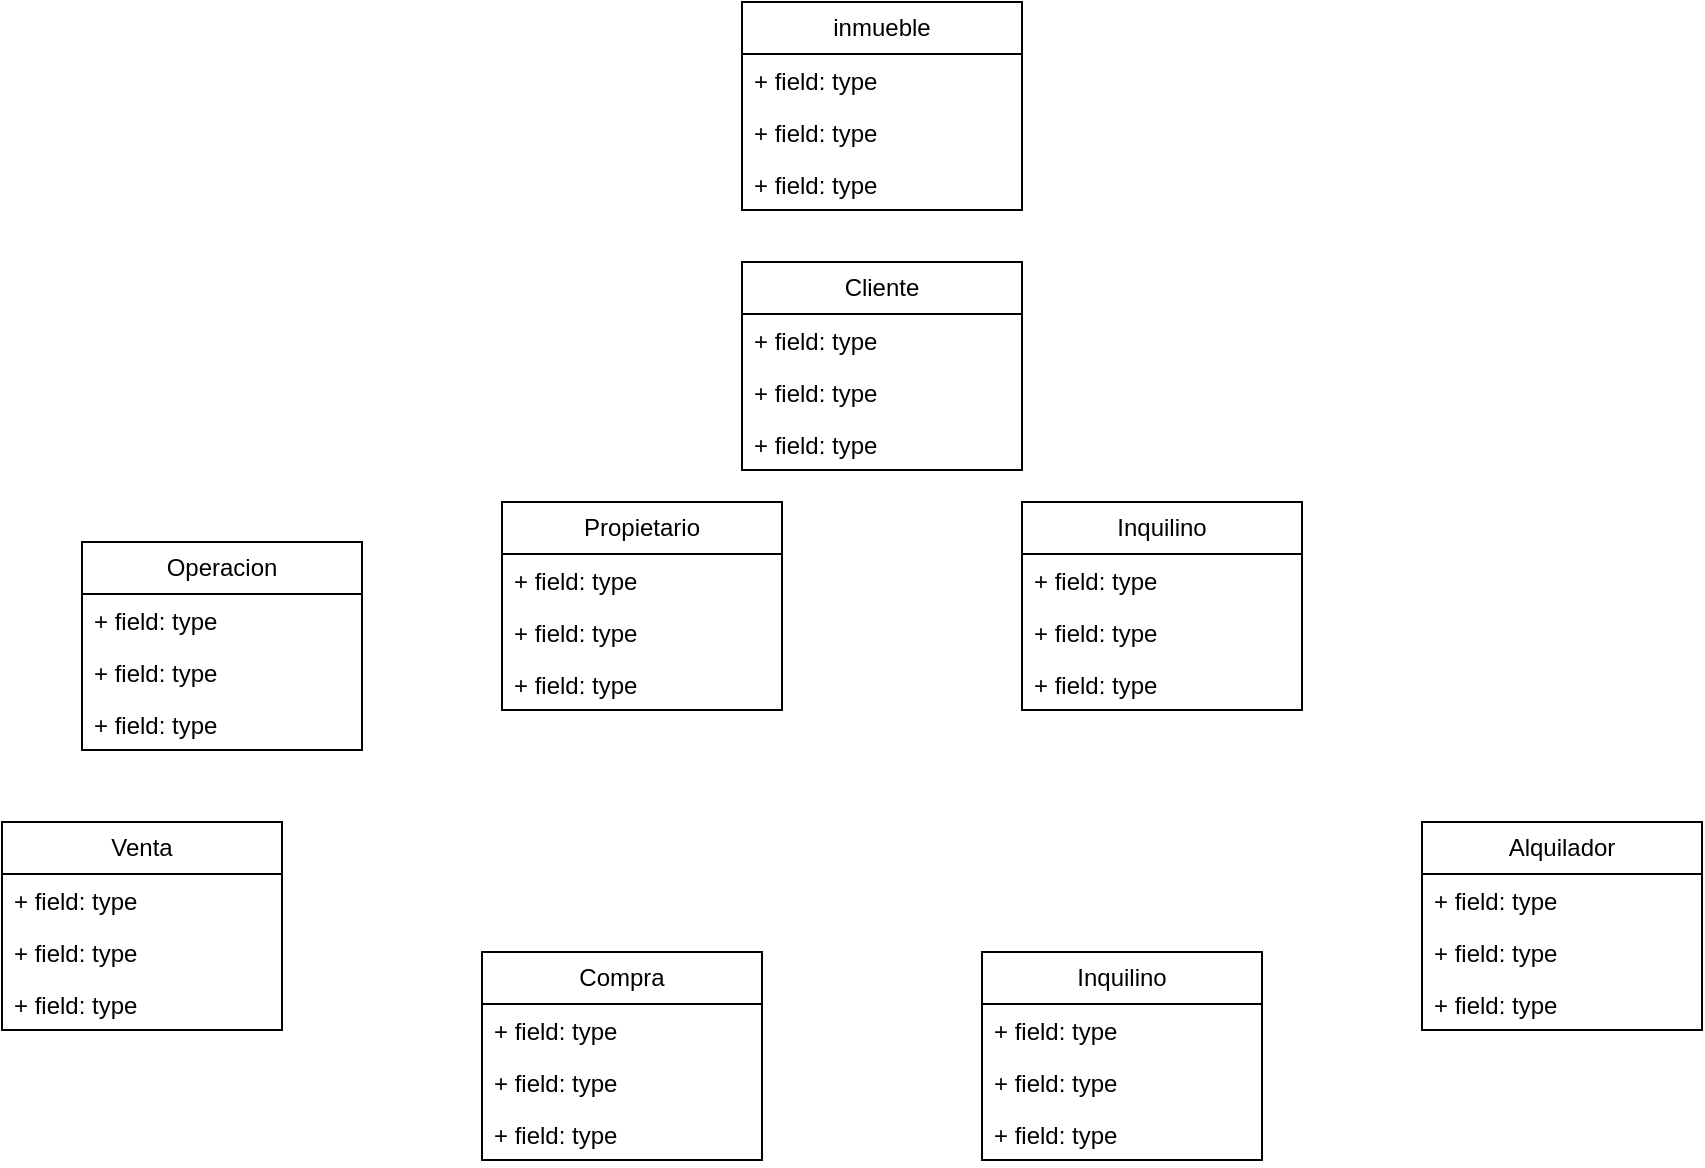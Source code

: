 <mxfile version="24.8.3">
  <diagram name="Page-1" id="ZbKzCAHiiu4x-9oGtdj1">
    <mxGraphModel dx="1340" dy="1367" grid="1" gridSize="10" guides="1" tooltips="1" connect="1" arrows="1" fold="1" page="1" pageScale="1" pageWidth="1400" pageHeight="850" math="0" shadow="0">
      <root>
        <mxCell id="0" />
        <mxCell id="1" parent="0" />
        <mxCell id="gaHI0QElZg9MYQtUjoZq-1" value="Operacion" style="swimlane;fontStyle=0;childLayout=stackLayout;horizontal=1;startSize=26;fillColor=none;horizontalStack=0;resizeParent=1;resizeParentMax=0;resizeLast=0;collapsible=1;marginBottom=0;whiteSpace=wrap;html=1;" vertex="1" parent="1">
          <mxGeometry x="410" y="220" width="140" height="104" as="geometry" />
        </mxCell>
        <mxCell id="gaHI0QElZg9MYQtUjoZq-2" value="+ field: type" style="text;strokeColor=none;fillColor=none;align=left;verticalAlign=top;spacingLeft=4;spacingRight=4;overflow=hidden;rotatable=0;points=[[0,0.5],[1,0.5]];portConstraint=eastwest;whiteSpace=wrap;html=1;" vertex="1" parent="gaHI0QElZg9MYQtUjoZq-1">
          <mxGeometry y="26" width="140" height="26" as="geometry" />
        </mxCell>
        <mxCell id="gaHI0QElZg9MYQtUjoZq-3" value="+ field: type" style="text;strokeColor=none;fillColor=none;align=left;verticalAlign=top;spacingLeft=4;spacingRight=4;overflow=hidden;rotatable=0;points=[[0,0.5],[1,0.5]];portConstraint=eastwest;whiteSpace=wrap;html=1;" vertex="1" parent="gaHI0QElZg9MYQtUjoZq-1">
          <mxGeometry y="52" width="140" height="26" as="geometry" />
        </mxCell>
        <mxCell id="gaHI0QElZg9MYQtUjoZq-4" value="+ field: type" style="text;strokeColor=none;fillColor=none;align=left;verticalAlign=top;spacingLeft=4;spacingRight=4;overflow=hidden;rotatable=0;points=[[0,0.5],[1,0.5]];portConstraint=eastwest;whiteSpace=wrap;html=1;" vertex="1" parent="gaHI0QElZg9MYQtUjoZq-1">
          <mxGeometry y="78" width="140" height="26" as="geometry" />
        </mxCell>
        <mxCell id="gaHI0QElZg9MYQtUjoZq-5" value="Venta" style="swimlane;fontStyle=0;childLayout=stackLayout;horizontal=1;startSize=26;fillColor=none;horizontalStack=0;resizeParent=1;resizeParentMax=0;resizeLast=0;collapsible=1;marginBottom=0;whiteSpace=wrap;html=1;" vertex="1" parent="1">
          <mxGeometry x="370" y="360" width="140" height="104" as="geometry" />
        </mxCell>
        <mxCell id="gaHI0QElZg9MYQtUjoZq-6" value="+ field: type" style="text;strokeColor=none;fillColor=none;align=left;verticalAlign=top;spacingLeft=4;spacingRight=4;overflow=hidden;rotatable=0;points=[[0,0.5],[1,0.5]];portConstraint=eastwest;whiteSpace=wrap;html=1;" vertex="1" parent="gaHI0QElZg9MYQtUjoZq-5">
          <mxGeometry y="26" width="140" height="26" as="geometry" />
        </mxCell>
        <mxCell id="gaHI0QElZg9MYQtUjoZq-7" value="+ field: type" style="text;strokeColor=none;fillColor=none;align=left;verticalAlign=top;spacingLeft=4;spacingRight=4;overflow=hidden;rotatable=0;points=[[0,0.5],[1,0.5]];portConstraint=eastwest;whiteSpace=wrap;html=1;" vertex="1" parent="gaHI0QElZg9MYQtUjoZq-5">
          <mxGeometry y="52" width="140" height="26" as="geometry" />
        </mxCell>
        <mxCell id="gaHI0QElZg9MYQtUjoZq-8" value="+ field: type" style="text;strokeColor=none;fillColor=none;align=left;verticalAlign=top;spacingLeft=4;spacingRight=4;overflow=hidden;rotatable=0;points=[[0,0.5],[1,0.5]];portConstraint=eastwest;whiteSpace=wrap;html=1;" vertex="1" parent="gaHI0QElZg9MYQtUjoZq-5">
          <mxGeometry y="78" width="140" height="26" as="geometry" />
        </mxCell>
        <mxCell id="gaHI0QElZg9MYQtUjoZq-9" value="Compra" style="swimlane;fontStyle=0;childLayout=stackLayout;horizontal=1;startSize=26;fillColor=none;horizontalStack=0;resizeParent=1;resizeParentMax=0;resizeLast=0;collapsible=1;marginBottom=0;whiteSpace=wrap;html=1;" vertex="1" parent="1">
          <mxGeometry x="610" y="425" width="140" height="104" as="geometry" />
        </mxCell>
        <mxCell id="gaHI0QElZg9MYQtUjoZq-10" value="+ field: type" style="text;strokeColor=none;fillColor=none;align=left;verticalAlign=top;spacingLeft=4;spacingRight=4;overflow=hidden;rotatable=0;points=[[0,0.5],[1,0.5]];portConstraint=eastwest;whiteSpace=wrap;html=1;" vertex="1" parent="gaHI0QElZg9MYQtUjoZq-9">
          <mxGeometry y="26" width="140" height="26" as="geometry" />
        </mxCell>
        <mxCell id="gaHI0QElZg9MYQtUjoZq-11" value="+ field: type" style="text;strokeColor=none;fillColor=none;align=left;verticalAlign=top;spacingLeft=4;spacingRight=4;overflow=hidden;rotatable=0;points=[[0,0.5],[1,0.5]];portConstraint=eastwest;whiteSpace=wrap;html=1;" vertex="1" parent="gaHI0QElZg9MYQtUjoZq-9">
          <mxGeometry y="52" width="140" height="26" as="geometry" />
        </mxCell>
        <mxCell id="gaHI0QElZg9MYQtUjoZq-12" value="+ field: type" style="text;strokeColor=none;fillColor=none;align=left;verticalAlign=top;spacingLeft=4;spacingRight=4;overflow=hidden;rotatable=0;points=[[0,0.5],[1,0.5]];portConstraint=eastwest;whiteSpace=wrap;html=1;" vertex="1" parent="gaHI0QElZg9MYQtUjoZq-9">
          <mxGeometry y="78" width="140" height="26" as="geometry" />
        </mxCell>
        <mxCell id="gaHI0QElZg9MYQtUjoZq-13" value="Inquilino" style="swimlane;fontStyle=0;childLayout=stackLayout;horizontal=1;startSize=26;fillColor=none;horizontalStack=0;resizeParent=1;resizeParentMax=0;resizeLast=0;collapsible=1;marginBottom=0;whiteSpace=wrap;html=1;" vertex="1" parent="1">
          <mxGeometry x="860" y="425" width="140" height="104" as="geometry" />
        </mxCell>
        <mxCell id="gaHI0QElZg9MYQtUjoZq-14" value="+ field: type" style="text;strokeColor=none;fillColor=none;align=left;verticalAlign=top;spacingLeft=4;spacingRight=4;overflow=hidden;rotatable=0;points=[[0,0.5],[1,0.5]];portConstraint=eastwest;whiteSpace=wrap;html=1;" vertex="1" parent="gaHI0QElZg9MYQtUjoZq-13">
          <mxGeometry y="26" width="140" height="26" as="geometry" />
        </mxCell>
        <mxCell id="gaHI0QElZg9MYQtUjoZq-15" value="+ field: type" style="text;strokeColor=none;fillColor=none;align=left;verticalAlign=top;spacingLeft=4;spacingRight=4;overflow=hidden;rotatable=0;points=[[0,0.5],[1,0.5]];portConstraint=eastwest;whiteSpace=wrap;html=1;" vertex="1" parent="gaHI0QElZg9MYQtUjoZq-13">
          <mxGeometry y="52" width="140" height="26" as="geometry" />
        </mxCell>
        <mxCell id="gaHI0QElZg9MYQtUjoZq-16" value="+ field: type" style="text;strokeColor=none;fillColor=none;align=left;verticalAlign=top;spacingLeft=4;spacingRight=4;overflow=hidden;rotatable=0;points=[[0,0.5],[1,0.5]];portConstraint=eastwest;whiteSpace=wrap;html=1;" vertex="1" parent="gaHI0QElZg9MYQtUjoZq-13">
          <mxGeometry y="78" width="140" height="26" as="geometry" />
        </mxCell>
        <mxCell id="gaHI0QElZg9MYQtUjoZq-17" value="Alquilador" style="swimlane;fontStyle=0;childLayout=stackLayout;horizontal=1;startSize=26;fillColor=none;horizontalStack=0;resizeParent=1;resizeParentMax=0;resizeLast=0;collapsible=1;marginBottom=0;whiteSpace=wrap;html=1;" vertex="1" parent="1">
          <mxGeometry x="1080" y="360" width="140" height="104" as="geometry" />
        </mxCell>
        <mxCell id="gaHI0QElZg9MYQtUjoZq-18" value="+ field: type" style="text;strokeColor=none;fillColor=none;align=left;verticalAlign=top;spacingLeft=4;spacingRight=4;overflow=hidden;rotatable=0;points=[[0,0.5],[1,0.5]];portConstraint=eastwest;whiteSpace=wrap;html=1;" vertex="1" parent="gaHI0QElZg9MYQtUjoZq-17">
          <mxGeometry y="26" width="140" height="26" as="geometry" />
        </mxCell>
        <mxCell id="gaHI0QElZg9MYQtUjoZq-19" value="+ field: type" style="text;strokeColor=none;fillColor=none;align=left;verticalAlign=top;spacingLeft=4;spacingRight=4;overflow=hidden;rotatable=0;points=[[0,0.5],[1,0.5]];portConstraint=eastwest;whiteSpace=wrap;html=1;" vertex="1" parent="gaHI0QElZg9MYQtUjoZq-17">
          <mxGeometry y="52" width="140" height="26" as="geometry" />
        </mxCell>
        <mxCell id="gaHI0QElZg9MYQtUjoZq-20" value="+ field: type" style="text;strokeColor=none;fillColor=none;align=left;verticalAlign=top;spacingLeft=4;spacingRight=4;overflow=hidden;rotatable=0;points=[[0,0.5],[1,0.5]];portConstraint=eastwest;whiteSpace=wrap;html=1;" vertex="1" parent="gaHI0QElZg9MYQtUjoZq-17">
          <mxGeometry y="78" width="140" height="26" as="geometry" />
        </mxCell>
        <mxCell id="gaHI0QElZg9MYQtUjoZq-21" value="Propietario" style="swimlane;fontStyle=0;childLayout=stackLayout;horizontal=1;startSize=26;fillColor=none;horizontalStack=0;resizeParent=1;resizeParentMax=0;resizeLast=0;collapsible=1;marginBottom=0;whiteSpace=wrap;html=1;" vertex="1" parent="1">
          <mxGeometry x="620" y="200" width="140" height="104" as="geometry" />
        </mxCell>
        <mxCell id="gaHI0QElZg9MYQtUjoZq-22" value="+ field: type" style="text;strokeColor=none;fillColor=none;align=left;verticalAlign=top;spacingLeft=4;spacingRight=4;overflow=hidden;rotatable=0;points=[[0,0.5],[1,0.5]];portConstraint=eastwest;whiteSpace=wrap;html=1;" vertex="1" parent="gaHI0QElZg9MYQtUjoZq-21">
          <mxGeometry y="26" width="140" height="26" as="geometry" />
        </mxCell>
        <mxCell id="gaHI0QElZg9MYQtUjoZq-23" value="+ field: type" style="text;strokeColor=none;fillColor=none;align=left;verticalAlign=top;spacingLeft=4;spacingRight=4;overflow=hidden;rotatable=0;points=[[0,0.5],[1,0.5]];portConstraint=eastwest;whiteSpace=wrap;html=1;" vertex="1" parent="gaHI0QElZg9MYQtUjoZq-21">
          <mxGeometry y="52" width="140" height="26" as="geometry" />
        </mxCell>
        <mxCell id="gaHI0QElZg9MYQtUjoZq-24" value="+ field: type" style="text;strokeColor=none;fillColor=none;align=left;verticalAlign=top;spacingLeft=4;spacingRight=4;overflow=hidden;rotatable=0;points=[[0,0.5],[1,0.5]];portConstraint=eastwest;whiteSpace=wrap;html=1;" vertex="1" parent="gaHI0QElZg9MYQtUjoZq-21">
          <mxGeometry y="78" width="140" height="26" as="geometry" />
        </mxCell>
        <mxCell id="gaHI0QElZg9MYQtUjoZq-25" value="Inquilino" style="swimlane;fontStyle=0;childLayout=stackLayout;horizontal=1;startSize=26;fillColor=none;horizontalStack=0;resizeParent=1;resizeParentMax=0;resizeLast=0;collapsible=1;marginBottom=0;whiteSpace=wrap;html=1;" vertex="1" parent="1">
          <mxGeometry x="880" y="200" width="140" height="104" as="geometry" />
        </mxCell>
        <mxCell id="gaHI0QElZg9MYQtUjoZq-26" value="+ field: type" style="text;strokeColor=none;fillColor=none;align=left;verticalAlign=top;spacingLeft=4;spacingRight=4;overflow=hidden;rotatable=0;points=[[0,0.5],[1,0.5]];portConstraint=eastwest;whiteSpace=wrap;html=1;" vertex="1" parent="gaHI0QElZg9MYQtUjoZq-25">
          <mxGeometry y="26" width="140" height="26" as="geometry" />
        </mxCell>
        <mxCell id="gaHI0QElZg9MYQtUjoZq-27" value="+ field: type" style="text;strokeColor=none;fillColor=none;align=left;verticalAlign=top;spacingLeft=4;spacingRight=4;overflow=hidden;rotatable=0;points=[[0,0.5],[1,0.5]];portConstraint=eastwest;whiteSpace=wrap;html=1;" vertex="1" parent="gaHI0QElZg9MYQtUjoZq-25">
          <mxGeometry y="52" width="140" height="26" as="geometry" />
        </mxCell>
        <mxCell id="gaHI0QElZg9MYQtUjoZq-28" value="+ field: type" style="text;strokeColor=none;fillColor=none;align=left;verticalAlign=top;spacingLeft=4;spacingRight=4;overflow=hidden;rotatable=0;points=[[0,0.5],[1,0.5]];portConstraint=eastwest;whiteSpace=wrap;html=1;" vertex="1" parent="gaHI0QElZg9MYQtUjoZq-25">
          <mxGeometry y="78" width="140" height="26" as="geometry" />
        </mxCell>
        <mxCell id="gaHI0QElZg9MYQtUjoZq-29" value="inmueble" style="swimlane;fontStyle=0;childLayout=stackLayout;horizontal=1;startSize=26;fillColor=none;horizontalStack=0;resizeParent=1;resizeParentMax=0;resizeLast=0;collapsible=1;marginBottom=0;whiteSpace=wrap;html=1;" vertex="1" parent="1">
          <mxGeometry x="740" y="-50" width="140" height="104" as="geometry" />
        </mxCell>
        <mxCell id="gaHI0QElZg9MYQtUjoZq-30" value="+ field: type" style="text;strokeColor=none;fillColor=none;align=left;verticalAlign=top;spacingLeft=4;spacingRight=4;overflow=hidden;rotatable=0;points=[[0,0.5],[1,0.5]];portConstraint=eastwest;whiteSpace=wrap;html=1;" vertex="1" parent="gaHI0QElZg9MYQtUjoZq-29">
          <mxGeometry y="26" width="140" height="26" as="geometry" />
        </mxCell>
        <mxCell id="gaHI0QElZg9MYQtUjoZq-31" value="+ field: type" style="text;strokeColor=none;fillColor=none;align=left;verticalAlign=top;spacingLeft=4;spacingRight=4;overflow=hidden;rotatable=0;points=[[0,0.5],[1,0.5]];portConstraint=eastwest;whiteSpace=wrap;html=1;" vertex="1" parent="gaHI0QElZg9MYQtUjoZq-29">
          <mxGeometry y="52" width="140" height="26" as="geometry" />
        </mxCell>
        <mxCell id="gaHI0QElZg9MYQtUjoZq-32" value="+ field: type" style="text;strokeColor=none;fillColor=none;align=left;verticalAlign=top;spacingLeft=4;spacingRight=4;overflow=hidden;rotatable=0;points=[[0,0.5],[1,0.5]];portConstraint=eastwest;whiteSpace=wrap;html=1;" vertex="1" parent="gaHI0QElZg9MYQtUjoZq-29">
          <mxGeometry y="78" width="140" height="26" as="geometry" />
        </mxCell>
        <mxCell id="gaHI0QElZg9MYQtUjoZq-33" value="Cliente" style="swimlane;fontStyle=0;childLayout=stackLayout;horizontal=1;startSize=26;fillColor=none;horizontalStack=0;resizeParent=1;resizeParentMax=0;resizeLast=0;collapsible=1;marginBottom=0;whiteSpace=wrap;html=1;" vertex="1" parent="1">
          <mxGeometry x="740" y="80" width="140" height="104" as="geometry" />
        </mxCell>
        <mxCell id="gaHI0QElZg9MYQtUjoZq-34" value="+ field: type" style="text;strokeColor=none;fillColor=none;align=left;verticalAlign=top;spacingLeft=4;spacingRight=4;overflow=hidden;rotatable=0;points=[[0,0.5],[1,0.5]];portConstraint=eastwest;whiteSpace=wrap;html=1;" vertex="1" parent="gaHI0QElZg9MYQtUjoZq-33">
          <mxGeometry y="26" width="140" height="26" as="geometry" />
        </mxCell>
        <mxCell id="gaHI0QElZg9MYQtUjoZq-35" value="+ field: type" style="text;strokeColor=none;fillColor=none;align=left;verticalAlign=top;spacingLeft=4;spacingRight=4;overflow=hidden;rotatable=0;points=[[0,0.5],[1,0.5]];portConstraint=eastwest;whiteSpace=wrap;html=1;" vertex="1" parent="gaHI0QElZg9MYQtUjoZq-33">
          <mxGeometry y="52" width="140" height="26" as="geometry" />
        </mxCell>
        <mxCell id="gaHI0QElZg9MYQtUjoZq-36" value="+ field: type" style="text;strokeColor=none;fillColor=none;align=left;verticalAlign=top;spacingLeft=4;spacingRight=4;overflow=hidden;rotatable=0;points=[[0,0.5],[1,0.5]];portConstraint=eastwest;whiteSpace=wrap;html=1;" vertex="1" parent="gaHI0QElZg9MYQtUjoZq-33">
          <mxGeometry y="78" width="140" height="26" as="geometry" />
        </mxCell>
      </root>
    </mxGraphModel>
  </diagram>
</mxfile>
